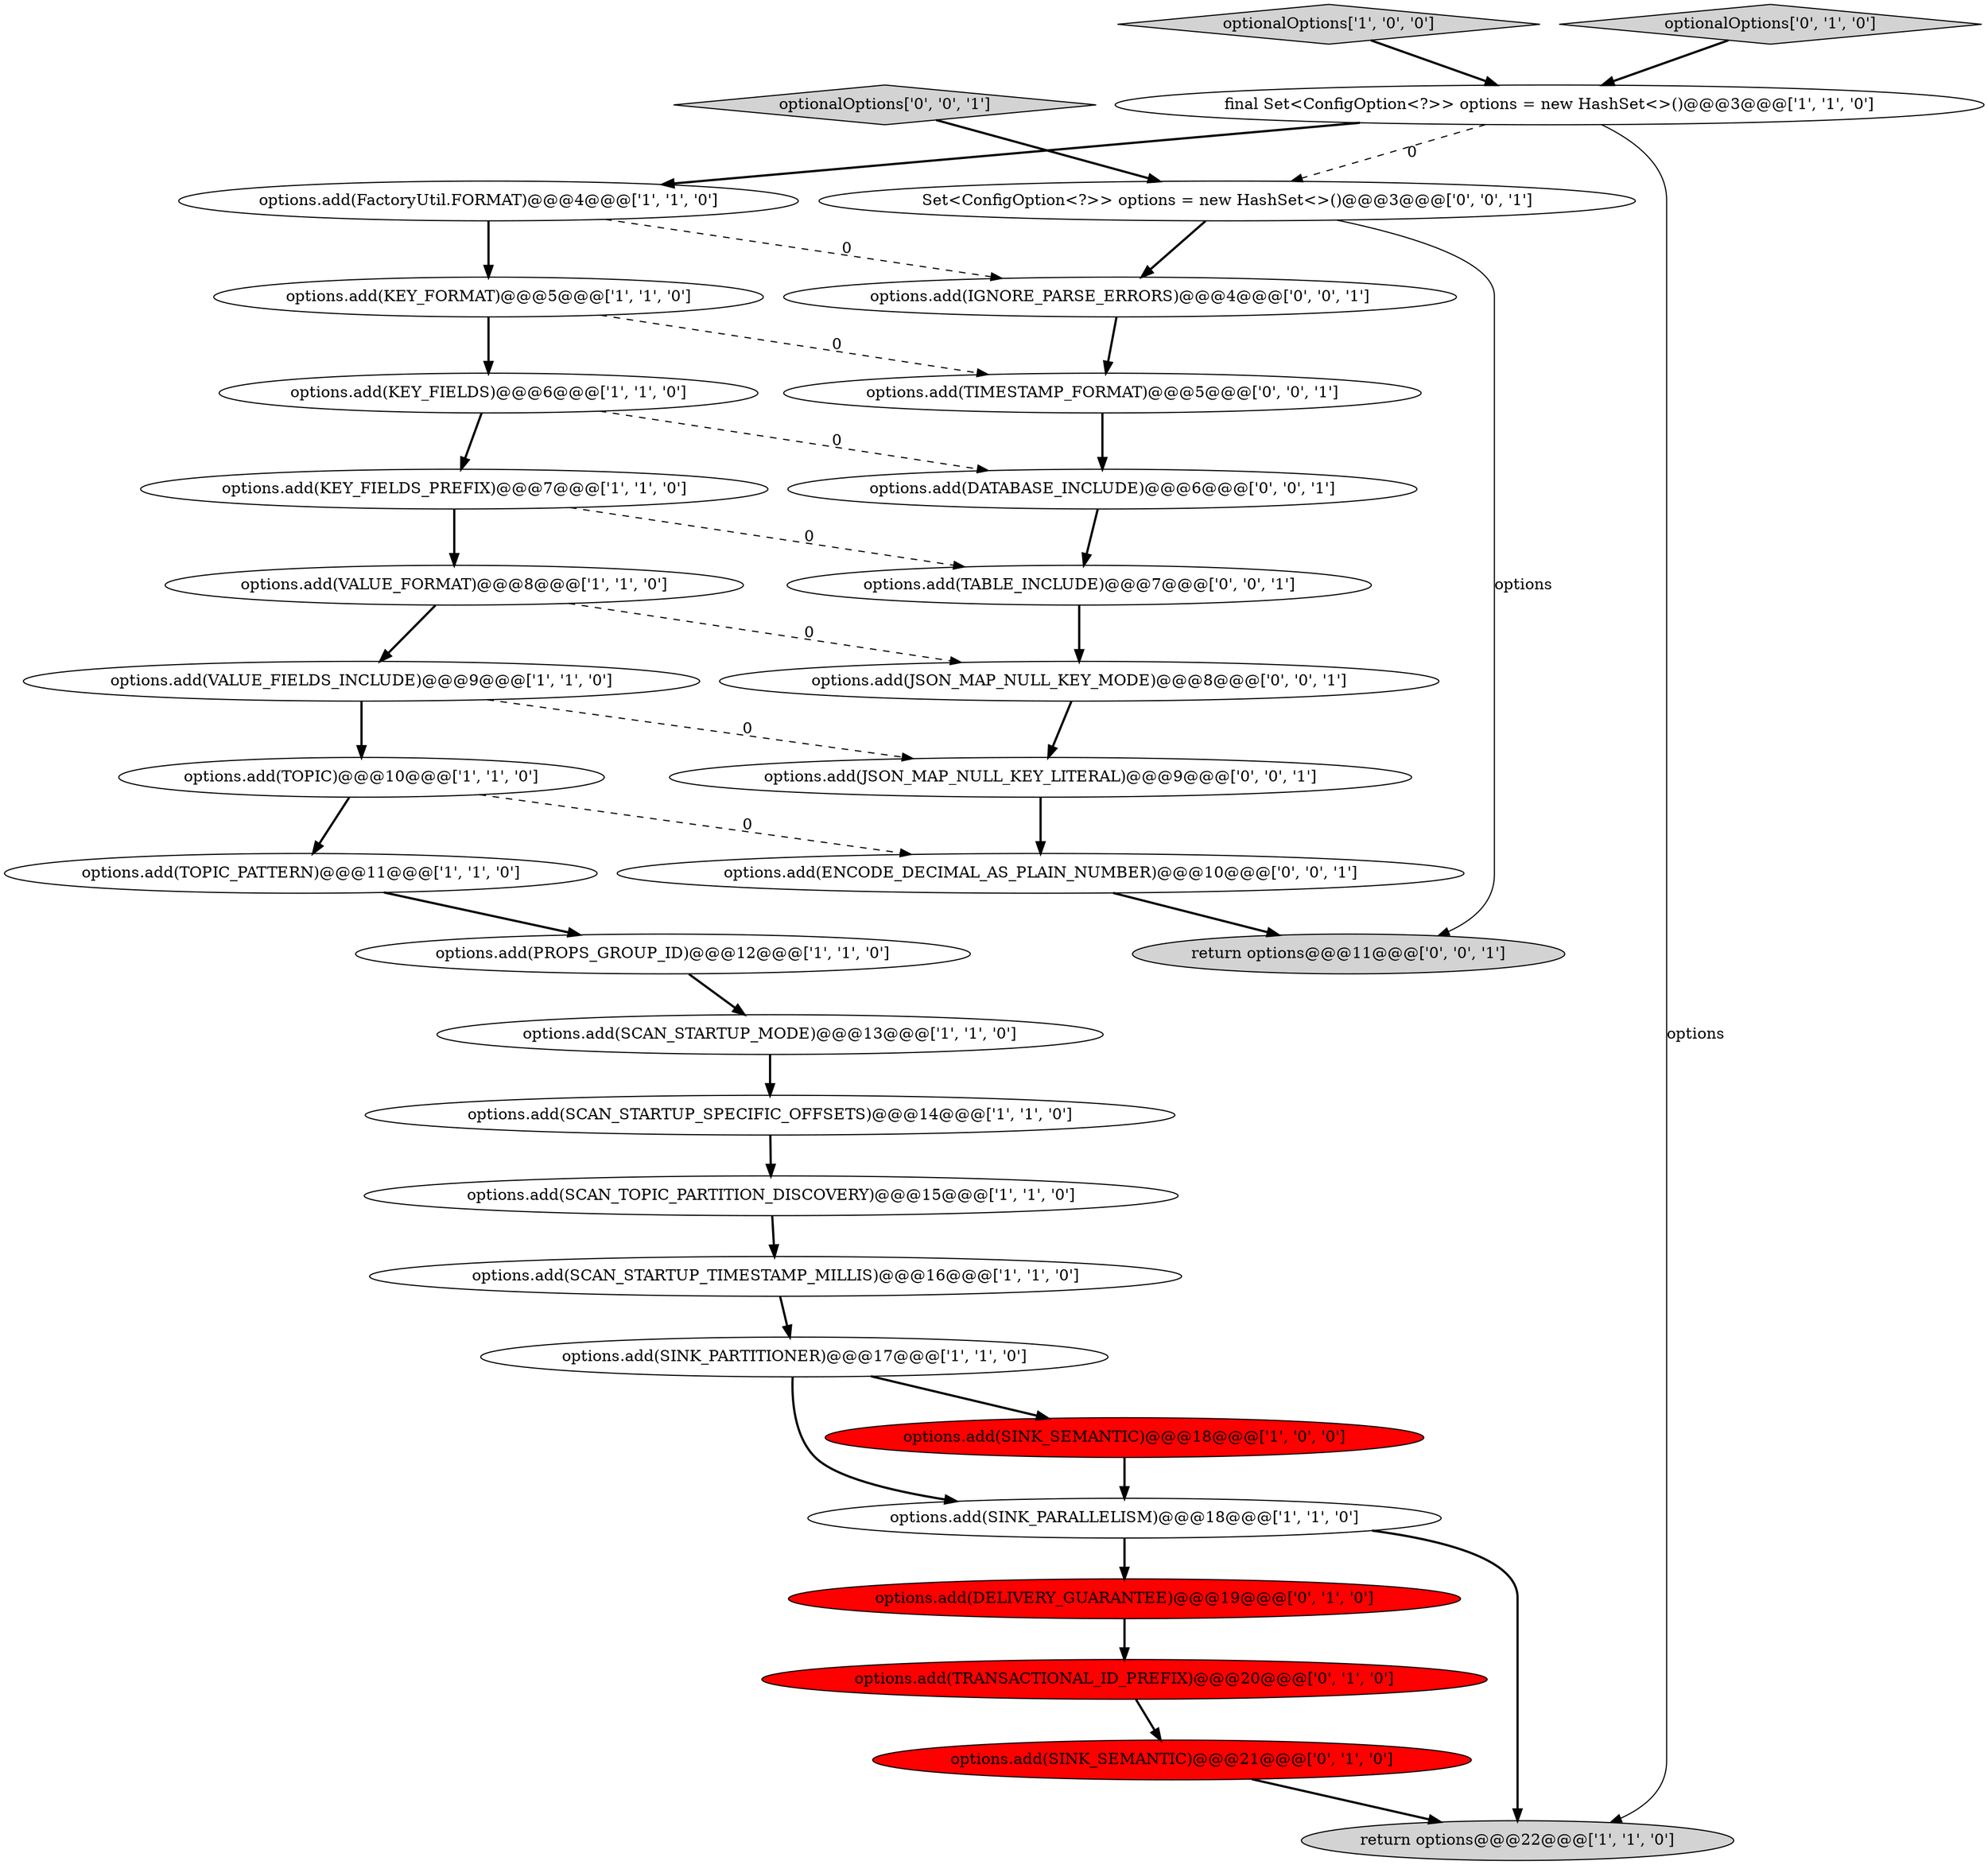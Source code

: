 digraph {
14 [style = filled, label = "options.add(VALUE_FORMAT)@@@8@@@['1', '1', '0']", fillcolor = white, shape = ellipse image = "AAA0AAABBB1BBB"];
11 [style = filled, label = "final Set<ConfigOption<?>> options = new HashSet<>()@@@3@@@['1', '1', '0']", fillcolor = white, shape = ellipse image = "AAA0AAABBB1BBB"];
31 [style = filled, label = "return options@@@11@@@['0', '0', '1']", fillcolor = lightgray, shape = ellipse image = "AAA0AAABBB3BBB"];
17 [style = filled, label = "optionalOptions['1', '0', '0']", fillcolor = lightgray, shape = diamond image = "AAA0AAABBB1BBB"];
2 [style = filled, label = "options.add(TOPIC)@@@10@@@['1', '1', '0']", fillcolor = white, shape = ellipse image = "AAA0AAABBB1BBB"];
4 [style = filled, label = "options.add(VALUE_FIELDS_INCLUDE)@@@9@@@['1', '1', '0']", fillcolor = white, shape = ellipse image = "AAA0AAABBB1BBB"];
25 [style = filled, label = "options.add(IGNORE_PARSE_ERRORS)@@@4@@@['0', '0', '1']", fillcolor = white, shape = ellipse image = "AAA0AAABBB3BBB"];
22 [style = filled, label = "options.add(SINK_SEMANTIC)@@@21@@@['0', '1', '0']", fillcolor = red, shape = ellipse image = "AAA1AAABBB2BBB"];
24 [style = filled, label = "optionalOptions['0', '0', '1']", fillcolor = lightgray, shape = diamond image = "AAA0AAABBB3BBB"];
21 [style = filled, label = "options.add(TRANSACTIONAL_ID_PREFIX)@@@20@@@['0', '1', '0']", fillcolor = red, shape = ellipse image = "AAA1AAABBB2BBB"];
32 [style = filled, label = "options.add(DATABASE_INCLUDE)@@@6@@@['0', '0', '1']", fillcolor = white, shape = ellipse image = "AAA0AAABBB3BBB"];
9 [style = filled, label = "options.add(SINK_SEMANTIC)@@@18@@@['1', '0', '0']", fillcolor = red, shape = ellipse image = "AAA1AAABBB1BBB"];
30 [style = filled, label = "Set<ConfigOption<?>> options = new HashSet<>()@@@3@@@['0', '0', '1']", fillcolor = white, shape = ellipse image = "AAA0AAABBB3BBB"];
19 [style = filled, label = "optionalOptions['0', '1', '0']", fillcolor = lightgray, shape = diamond image = "AAA0AAABBB2BBB"];
15 [style = filled, label = "options.add(PROPS_GROUP_ID)@@@12@@@['1', '1', '0']", fillcolor = white, shape = ellipse image = "AAA0AAABBB1BBB"];
3 [style = filled, label = "options.add(KEY_FORMAT)@@@5@@@['1', '1', '0']", fillcolor = white, shape = ellipse image = "AAA0AAABBB1BBB"];
12 [style = filled, label = "options.add(SINK_PARTITIONER)@@@17@@@['1', '1', '0']", fillcolor = white, shape = ellipse image = "AAA0AAABBB1BBB"];
7 [style = filled, label = "options.add(SCAN_TOPIC_PARTITION_DISCOVERY)@@@15@@@['1', '1', '0']", fillcolor = white, shape = ellipse image = "AAA0AAABBB1BBB"];
20 [style = filled, label = "options.add(DELIVERY_GUARANTEE)@@@19@@@['0', '1', '0']", fillcolor = red, shape = ellipse image = "AAA1AAABBB2BBB"];
13 [style = filled, label = "options.add(SINK_PARALLELISM)@@@18@@@['1', '1', '0']", fillcolor = white, shape = ellipse image = "AAA0AAABBB1BBB"];
27 [style = filled, label = "options.add(TIMESTAMP_FORMAT)@@@5@@@['0', '0', '1']", fillcolor = white, shape = ellipse image = "AAA0AAABBB3BBB"];
6 [style = filled, label = "options.add(SCAN_STARTUP_MODE)@@@13@@@['1', '1', '0']", fillcolor = white, shape = ellipse image = "AAA0AAABBB1BBB"];
23 [style = filled, label = "options.add(JSON_MAP_NULL_KEY_MODE)@@@8@@@['0', '0', '1']", fillcolor = white, shape = ellipse image = "AAA0AAABBB3BBB"];
8 [style = filled, label = "options.add(KEY_FIELDS_PREFIX)@@@7@@@['1', '1', '0']", fillcolor = white, shape = ellipse image = "AAA0AAABBB1BBB"];
10 [style = filled, label = "options.add(SCAN_STARTUP_TIMESTAMP_MILLIS)@@@16@@@['1', '1', '0']", fillcolor = white, shape = ellipse image = "AAA0AAABBB1BBB"];
16 [style = filled, label = "options.add(TOPIC_PATTERN)@@@11@@@['1', '1', '0']", fillcolor = white, shape = ellipse image = "AAA0AAABBB1BBB"];
18 [style = filled, label = "return options@@@22@@@['1', '1', '0']", fillcolor = lightgray, shape = ellipse image = "AAA0AAABBB1BBB"];
1 [style = filled, label = "options.add(KEY_FIELDS)@@@6@@@['1', '1', '0']", fillcolor = white, shape = ellipse image = "AAA0AAABBB1BBB"];
28 [style = filled, label = "options.add(JSON_MAP_NULL_KEY_LITERAL)@@@9@@@['0', '0', '1']", fillcolor = white, shape = ellipse image = "AAA0AAABBB3BBB"];
5 [style = filled, label = "options.add(SCAN_STARTUP_SPECIFIC_OFFSETS)@@@14@@@['1', '1', '0']", fillcolor = white, shape = ellipse image = "AAA0AAABBB1BBB"];
29 [style = filled, label = "options.add(ENCODE_DECIMAL_AS_PLAIN_NUMBER)@@@10@@@['0', '0', '1']", fillcolor = white, shape = ellipse image = "AAA0AAABBB3BBB"];
26 [style = filled, label = "options.add(TABLE_INCLUDE)@@@7@@@['0', '0', '1']", fillcolor = white, shape = ellipse image = "AAA0AAABBB3BBB"];
0 [style = filled, label = "options.add(FactoryUtil.FORMAT)@@@4@@@['1', '1', '0']", fillcolor = white, shape = ellipse image = "AAA0AAABBB1BBB"];
0->3 [style = bold, label=""];
28->29 [style = bold, label=""];
16->15 [style = bold, label=""];
27->32 [style = bold, label=""];
1->8 [style = bold, label=""];
3->1 [style = bold, label=""];
7->10 [style = bold, label=""];
30->31 [style = solid, label="options"];
3->27 [style = dashed, label="0"];
29->31 [style = bold, label=""];
8->14 [style = bold, label=""];
30->25 [style = bold, label=""];
19->11 [style = bold, label=""];
15->6 [style = bold, label=""];
4->2 [style = bold, label=""];
1->32 [style = dashed, label="0"];
12->9 [style = bold, label=""];
11->18 [style = solid, label="options"];
32->26 [style = bold, label=""];
17->11 [style = bold, label=""];
4->28 [style = dashed, label="0"];
24->30 [style = bold, label=""];
20->21 [style = bold, label=""];
23->28 [style = bold, label=""];
25->27 [style = bold, label=""];
12->13 [style = bold, label=""];
6->5 [style = bold, label=""];
11->0 [style = bold, label=""];
14->4 [style = bold, label=""];
22->18 [style = bold, label=""];
14->23 [style = dashed, label="0"];
0->25 [style = dashed, label="0"];
21->22 [style = bold, label=""];
10->12 [style = bold, label=""];
2->29 [style = dashed, label="0"];
26->23 [style = bold, label=""];
5->7 [style = bold, label=""];
11->30 [style = dashed, label="0"];
8->26 [style = dashed, label="0"];
13->18 [style = bold, label=""];
9->13 [style = bold, label=""];
13->20 [style = bold, label=""];
2->16 [style = bold, label=""];
}

